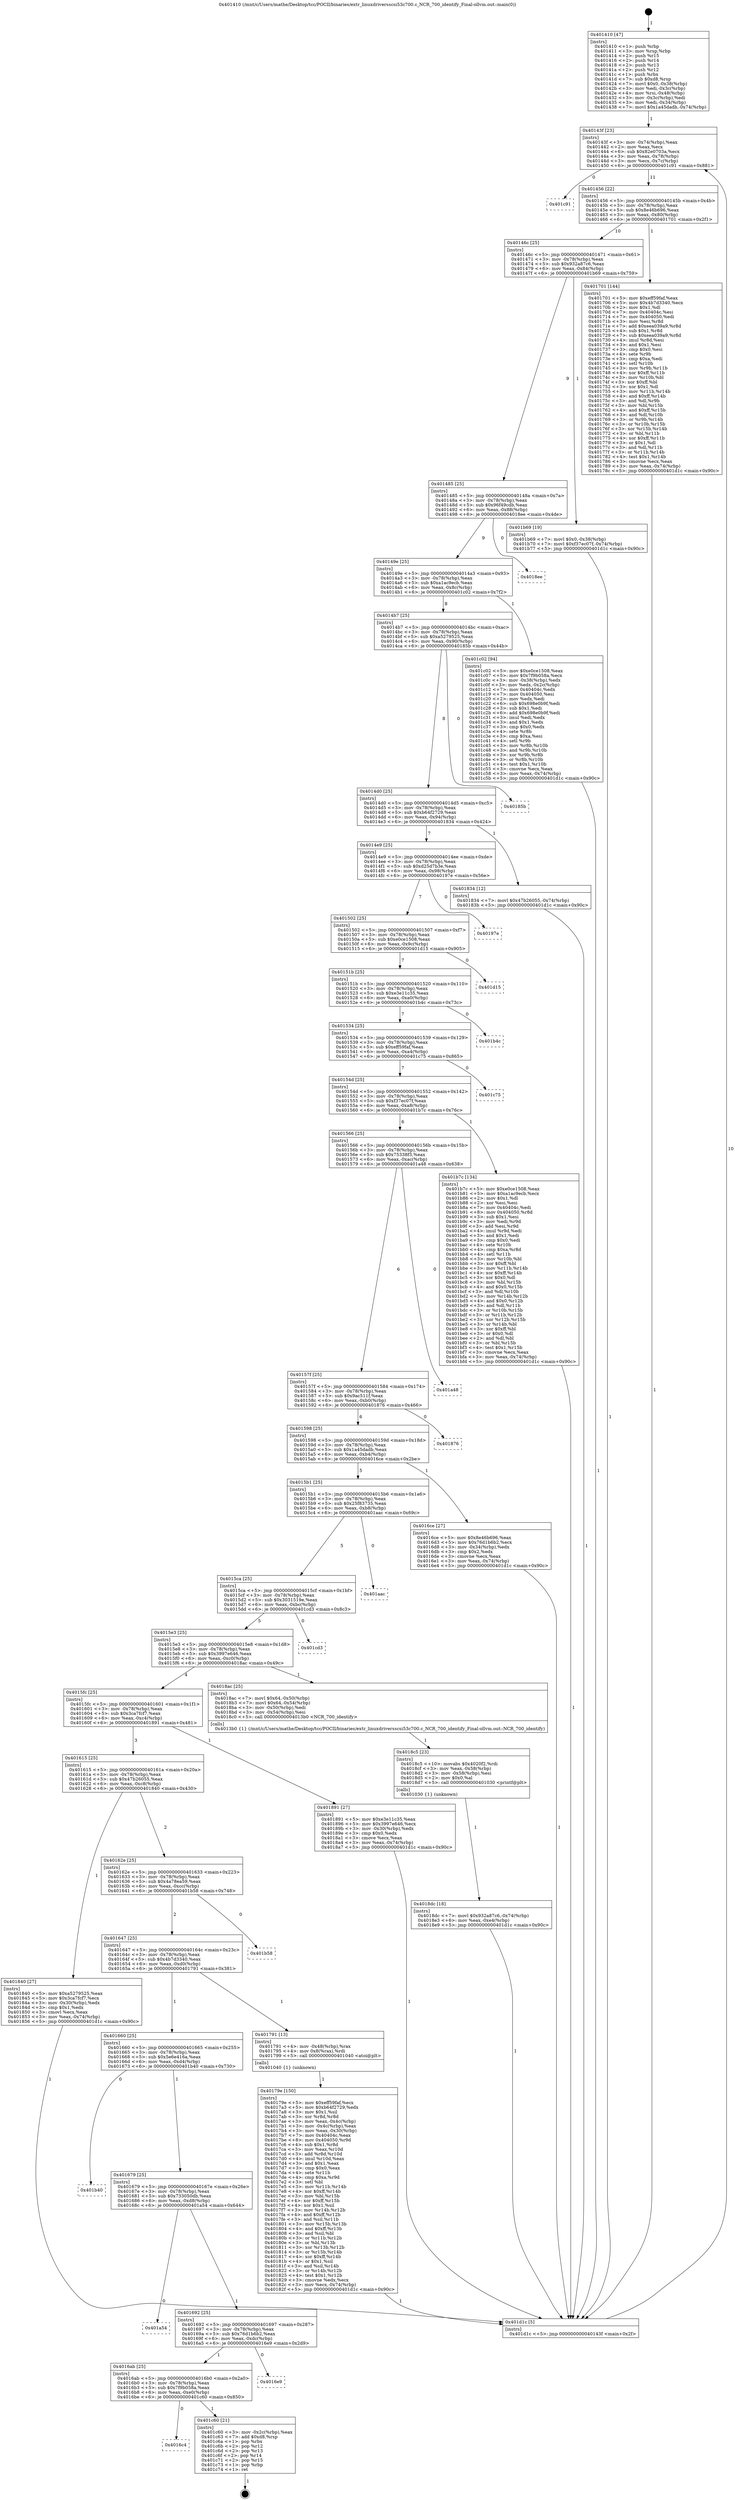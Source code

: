 digraph "0x401410" {
  label = "0x401410 (/mnt/c/Users/mathe/Desktop/tcc/POCII/binaries/extr_linuxdriversscsi53c700.c_NCR_700_identify_Final-ollvm.out::main(0))"
  labelloc = "t"
  node[shape=record]

  Entry [label="",width=0.3,height=0.3,shape=circle,fillcolor=black,style=filled]
  "0x40143f" [label="{
     0x40143f [23]\l
     | [instrs]\l
     &nbsp;&nbsp;0x40143f \<+3\>: mov -0x74(%rbp),%eax\l
     &nbsp;&nbsp;0x401442 \<+2\>: mov %eax,%ecx\l
     &nbsp;&nbsp;0x401444 \<+6\>: sub $0x82e0703a,%ecx\l
     &nbsp;&nbsp;0x40144a \<+3\>: mov %eax,-0x78(%rbp)\l
     &nbsp;&nbsp;0x40144d \<+3\>: mov %ecx,-0x7c(%rbp)\l
     &nbsp;&nbsp;0x401450 \<+6\>: je 0000000000401c91 \<main+0x881\>\l
  }"]
  "0x401c91" [label="{
     0x401c91\l
  }", style=dashed]
  "0x401456" [label="{
     0x401456 [22]\l
     | [instrs]\l
     &nbsp;&nbsp;0x401456 \<+5\>: jmp 000000000040145b \<main+0x4b\>\l
     &nbsp;&nbsp;0x40145b \<+3\>: mov -0x78(%rbp),%eax\l
     &nbsp;&nbsp;0x40145e \<+5\>: sub $0x8e46b696,%eax\l
     &nbsp;&nbsp;0x401463 \<+3\>: mov %eax,-0x80(%rbp)\l
     &nbsp;&nbsp;0x401466 \<+6\>: je 0000000000401701 \<main+0x2f1\>\l
  }"]
  Exit [label="",width=0.3,height=0.3,shape=circle,fillcolor=black,style=filled,peripheries=2]
  "0x401701" [label="{
     0x401701 [144]\l
     | [instrs]\l
     &nbsp;&nbsp;0x401701 \<+5\>: mov $0xeff59faf,%eax\l
     &nbsp;&nbsp;0x401706 \<+5\>: mov $0x4b7d3340,%ecx\l
     &nbsp;&nbsp;0x40170b \<+2\>: mov $0x1,%dl\l
     &nbsp;&nbsp;0x40170d \<+7\>: mov 0x40404c,%esi\l
     &nbsp;&nbsp;0x401714 \<+7\>: mov 0x404050,%edi\l
     &nbsp;&nbsp;0x40171b \<+3\>: mov %esi,%r8d\l
     &nbsp;&nbsp;0x40171e \<+7\>: add $0xeea039a9,%r8d\l
     &nbsp;&nbsp;0x401725 \<+4\>: sub $0x1,%r8d\l
     &nbsp;&nbsp;0x401729 \<+7\>: sub $0xeea039a9,%r8d\l
     &nbsp;&nbsp;0x401730 \<+4\>: imul %r8d,%esi\l
     &nbsp;&nbsp;0x401734 \<+3\>: and $0x1,%esi\l
     &nbsp;&nbsp;0x401737 \<+3\>: cmp $0x0,%esi\l
     &nbsp;&nbsp;0x40173a \<+4\>: sete %r9b\l
     &nbsp;&nbsp;0x40173e \<+3\>: cmp $0xa,%edi\l
     &nbsp;&nbsp;0x401741 \<+4\>: setl %r10b\l
     &nbsp;&nbsp;0x401745 \<+3\>: mov %r9b,%r11b\l
     &nbsp;&nbsp;0x401748 \<+4\>: xor $0xff,%r11b\l
     &nbsp;&nbsp;0x40174c \<+3\>: mov %r10b,%bl\l
     &nbsp;&nbsp;0x40174f \<+3\>: xor $0xff,%bl\l
     &nbsp;&nbsp;0x401752 \<+3\>: xor $0x1,%dl\l
     &nbsp;&nbsp;0x401755 \<+3\>: mov %r11b,%r14b\l
     &nbsp;&nbsp;0x401758 \<+4\>: and $0xff,%r14b\l
     &nbsp;&nbsp;0x40175c \<+3\>: and %dl,%r9b\l
     &nbsp;&nbsp;0x40175f \<+3\>: mov %bl,%r15b\l
     &nbsp;&nbsp;0x401762 \<+4\>: and $0xff,%r15b\l
     &nbsp;&nbsp;0x401766 \<+3\>: and %dl,%r10b\l
     &nbsp;&nbsp;0x401769 \<+3\>: or %r9b,%r14b\l
     &nbsp;&nbsp;0x40176c \<+3\>: or %r10b,%r15b\l
     &nbsp;&nbsp;0x40176f \<+3\>: xor %r15b,%r14b\l
     &nbsp;&nbsp;0x401772 \<+3\>: or %bl,%r11b\l
     &nbsp;&nbsp;0x401775 \<+4\>: xor $0xff,%r11b\l
     &nbsp;&nbsp;0x401779 \<+3\>: or $0x1,%dl\l
     &nbsp;&nbsp;0x40177c \<+3\>: and %dl,%r11b\l
     &nbsp;&nbsp;0x40177f \<+3\>: or %r11b,%r14b\l
     &nbsp;&nbsp;0x401782 \<+4\>: test $0x1,%r14b\l
     &nbsp;&nbsp;0x401786 \<+3\>: cmovne %ecx,%eax\l
     &nbsp;&nbsp;0x401789 \<+3\>: mov %eax,-0x74(%rbp)\l
     &nbsp;&nbsp;0x40178c \<+5\>: jmp 0000000000401d1c \<main+0x90c\>\l
  }"]
  "0x40146c" [label="{
     0x40146c [25]\l
     | [instrs]\l
     &nbsp;&nbsp;0x40146c \<+5\>: jmp 0000000000401471 \<main+0x61\>\l
     &nbsp;&nbsp;0x401471 \<+3\>: mov -0x78(%rbp),%eax\l
     &nbsp;&nbsp;0x401474 \<+5\>: sub $0x932a87c6,%eax\l
     &nbsp;&nbsp;0x401479 \<+6\>: mov %eax,-0x84(%rbp)\l
     &nbsp;&nbsp;0x40147f \<+6\>: je 0000000000401b69 \<main+0x759\>\l
  }"]
  "0x4016c4" [label="{
     0x4016c4\l
  }", style=dashed]
  "0x401b69" [label="{
     0x401b69 [19]\l
     | [instrs]\l
     &nbsp;&nbsp;0x401b69 \<+7\>: movl $0x0,-0x38(%rbp)\l
     &nbsp;&nbsp;0x401b70 \<+7\>: movl $0xf37ec07f,-0x74(%rbp)\l
     &nbsp;&nbsp;0x401b77 \<+5\>: jmp 0000000000401d1c \<main+0x90c\>\l
  }"]
  "0x401485" [label="{
     0x401485 [25]\l
     | [instrs]\l
     &nbsp;&nbsp;0x401485 \<+5\>: jmp 000000000040148a \<main+0x7a\>\l
     &nbsp;&nbsp;0x40148a \<+3\>: mov -0x78(%rbp),%eax\l
     &nbsp;&nbsp;0x40148d \<+5\>: sub $0x96f49cdb,%eax\l
     &nbsp;&nbsp;0x401492 \<+6\>: mov %eax,-0x88(%rbp)\l
     &nbsp;&nbsp;0x401498 \<+6\>: je 00000000004018ee \<main+0x4de\>\l
  }"]
  "0x401c60" [label="{
     0x401c60 [21]\l
     | [instrs]\l
     &nbsp;&nbsp;0x401c60 \<+3\>: mov -0x2c(%rbp),%eax\l
     &nbsp;&nbsp;0x401c63 \<+7\>: add $0xd8,%rsp\l
     &nbsp;&nbsp;0x401c6a \<+1\>: pop %rbx\l
     &nbsp;&nbsp;0x401c6b \<+2\>: pop %r12\l
     &nbsp;&nbsp;0x401c6d \<+2\>: pop %r13\l
     &nbsp;&nbsp;0x401c6f \<+2\>: pop %r14\l
     &nbsp;&nbsp;0x401c71 \<+2\>: pop %r15\l
     &nbsp;&nbsp;0x401c73 \<+1\>: pop %rbp\l
     &nbsp;&nbsp;0x401c74 \<+1\>: ret\l
  }"]
  "0x4018ee" [label="{
     0x4018ee\l
  }", style=dashed]
  "0x40149e" [label="{
     0x40149e [25]\l
     | [instrs]\l
     &nbsp;&nbsp;0x40149e \<+5\>: jmp 00000000004014a3 \<main+0x93\>\l
     &nbsp;&nbsp;0x4014a3 \<+3\>: mov -0x78(%rbp),%eax\l
     &nbsp;&nbsp;0x4014a6 \<+5\>: sub $0xa1ac9ecb,%eax\l
     &nbsp;&nbsp;0x4014ab \<+6\>: mov %eax,-0x8c(%rbp)\l
     &nbsp;&nbsp;0x4014b1 \<+6\>: je 0000000000401c02 \<main+0x7f2\>\l
  }"]
  "0x4016ab" [label="{
     0x4016ab [25]\l
     | [instrs]\l
     &nbsp;&nbsp;0x4016ab \<+5\>: jmp 00000000004016b0 \<main+0x2a0\>\l
     &nbsp;&nbsp;0x4016b0 \<+3\>: mov -0x78(%rbp),%eax\l
     &nbsp;&nbsp;0x4016b3 \<+5\>: sub $0x7f9b058a,%eax\l
     &nbsp;&nbsp;0x4016b8 \<+6\>: mov %eax,-0xe0(%rbp)\l
     &nbsp;&nbsp;0x4016be \<+6\>: je 0000000000401c60 \<main+0x850\>\l
  }"]
  "0x401c02" [label="{
     0x401c02 [94]\l
     | [instrs]\l
     &nbsp;&nbsp;0x401c02 \<+5\>: mov $0xe0ce1508,%eax\l
     &nbsp;&nbsp;0x401c07 \<+5\>: mov $0x7f9b058a,%ecx\l
     &nbsp;&nbsp;0x401c0c \<+3\>: mov -0x38(%rbp),%edx\l
     &nbsp;&nbsp;0x401c0f \<+3\>: mov %edx,-0x2c(%rbp)\l
     &nbsp;&nbsp;0x401c12 \<+7\>: mov 0x40404c,%edx\l
     &nbsp;&nbsp;0x401c19 \<+7\>: mov 0x404050,%esi\l
     &nbsp;&nbsp;0x401c20 \<+2\>: mov %edx,%edi\l
     &nbsp;&nbsp;0x401c22 \<+6\>: sub $0x698e0b9f,%edi\l
     &nbsp;&nbsp;0x401c28 \<+3\>: sub $0x1,%edi\l
     &nbsp;&nbsp;0x401c2b \<+6\>: add $0x698e0b9f,%edi\l
     &nbsp;&nbsp;0x401c31 \<+3\>: imul %edi,%edx\l
     &nbsp;&nbsp;0x401c34 \<+3\>: and $0x1,%edx\l
     &nbsp;&nbsp;0x401c37 \<+3\>: cmp $0x0,%edx\l
     &nbsp;&nbsp;0x401c3a \<+4\>: sete %r8b\l
     &nbsp;&nbsp;0x401c3e \<+3\>: cmp $0xa,%esi\l
     &nbsp;&nbsp;0x401c41 \<+4\>: setl %r9b\l
     &nbsp;&nbsp;0x401c45 \<+3\>: mov %r8b,%r10b\l
     &nbsp;&nbsp;0x401c48 \<+3\>: and %r9b,%r10b\l
     &nbsp;&nbsp;0x401c4b \<+3\>: xor %r9b,%r8b\l
     &nbsp;&nbsp;0x401c4e \<+3\>: or %r8b,%r10b\l
     &nbsp;&nbsp;0x401c51 \<+4\>: test $0x1,%r10b\l
     &nbsp;&nbsp;0x401c55 \<+3\>: cmovne %ecx,%eax\l
     &nbsp;&nbsp;0x401c58 \<+3\>: mov %eax,-0x74(%rbp)\l
     &nbsp;&nbsp;0x401c5b \<+5\>: jmp 0000000000401d1c \<main+0x90c\>\l
  }"]
  "0x4014b7" [label="{
     0x4014b7 [25]\l
     | [instrs]\l
     &nbsp;&nbsp;0x4014b7 \<+5\>: jmp 00000000004014bc \<main+0xac\>\l
     &nbsp;&nbsp;0x4014bc \<+3\>: mov -0x78(%rbp),%eax\l
     &nbsp;&nbsp;0x4014bf \<+5\>: sub $0xa5279525,%eax\l
     &nbsp;&nbsp;0x4014c4 \<+6\>: mov %eax,-0x90(%rbp)\l
     &nbsp;&nbsp;0x4014ca \<+6\>: je 000000000040185b \<main+0x44b\>\l
  }"]
  "0x4016e9" [label="{
     0x4016e9\l
  }", style=dashed]
  "0x40185b" [label="{
     0x40185b\l
  }", style=dashed]
  "0x4014d0" [label="{
     0x4014d0 [25]\l
     | [instrs]\l
     &nbsp;&nbsp;0x4014d0 \<+5\>: jmp 00000000004014d5 \<main+0xc5\>\l
     &nbsp;&nbsp;0x4014d5 \<+3\>: mov -0x78(%rbp),%eax\l
     &nbsp;&nbsp;0x4014d8 \<+5\>: sub $0xb64f2729,%eax\l
     &nbsp;&nbsp;0x4014dd \<+6\>: mov %eax,-0x94(%rbp)\l
     &nbsp;&nbsp;0x4014e3 \<+6\>: je 0000000000401834 \<main+0x424\>\l
  }"]
  "0x401692" [label="{
     0x401692 [25]\l
     | [instrs]\l
     &nbsp;&nbsp;0x401692 \<+5\>: jmp 0000000000401697 \<main+0x287\>\l
     &nbsp;&nbsp;0x401697 \<+3\>: mov -0x78(%rbp),%eax\l
     &nbsp;&nbsp;0x40169a \<+5\>: sub $0x76d1b6b2,%eax\l
     &nbsp;&nbsp;0x40169f \<+6\>: mov %eax,-0xdc(%rbp)\l
     &nbsp;&nbsp;0x4016a5 \<+6\>: je 00000000004016e9 \<main+0x2d9\>\l
  }"]
  "0x401834" [label="{
     0x401834 [12]\l
     | [instrs]\l
     &nbsp;&nbsp;0x401834 \<+7\>: movl $0x47b26055,-0x74(%rbp)\l
     &nbsp;&nbsp;0x40183b \<+5\>: jmp 0000000000401d1c \<main+0x90c\>\l
  }"]
  "0x4014e9" [label="{
     0x4014e9 [25]\l
     | [instrs]\l
     &nbsp;&nbsp;0x4014e9 \<+5\>: jmp 00000000004014ee \<main+0xde\>\l
     &nbsp;&nbsp;0x4014ee \<+3\>: mov -0x78(%rbp),%eax\l
     &nbsp;&nbsp;0x4014f1 \<+5\>: sub $0xd25d7b3e,%eax\l
     &nbsp;&nbsp;0x4014f6 \<+6\>: mov %eax,-0x98(%rbp)\l
     &nbsp;&nbsp;0x4014fc \<+6\>: je 000000000040197e \<main+0x56e\>\l
  }"]
  "0x401a54" [label="{
     0x401a54\l
  }", style=dashed]
  "0x40197e" [label="{
     0x40197e\l
  }", style=dashed]
  "0x401502" [label="{
     0x401502 [25]\l
     | [instrs]\l
     &nbsp;&nbsp;0x401502 \<+5\>: jmp 0000000000401507 \<main+0xf7\>\l
     &nbsp;&nbsp;0x401507 \<+3\>: mov -0x78(%rbp),%eax\l
     &nbsp;&nbsp;0x40150a \<+5\>: sub $0xe0ce1508,%eax\l
     &nbsp;&nbsp;0x40150f \<+6\>: mov %eax,-0x9c(%rbp)\l
     &nbsp;&nbsp;0x401515 \<+6\>: je 0000000000401d15 \<main+0x905\>\l
  }"]
  "0x401679" [label="{
     0x401679 [25]\l
     | [instrs]\l
     &nbsp;&nbsp;0x401679 \<+5\>: jmp 000000000040167e \<main+0x26e\>\l
     &nbsp;&nbsp;0x40167e \<+3\>: mov -0x78(%rbp),%eax\l
     &nbsp;&nbsp;0x401681 \<+5\>: sub $0x733050db,%eax\l
     &nbsp;&nbsp;0x401686 \<+6\>: mov %eax,-0xd8(%rbp)\l
     &nbsp;&nbsp;0x40168c \<+6\>: je 0000000000401a54 \<main+0x644\>\l
  }"]
  "0x401d15" [label="{
     0x401d15\l
  }", style=dashed]
  "0x40151b" [label="{
     0x40151b [25]\l
     | [instrs]\l
     &nbsp;&nbsp;0x40151b \<+5\>: jmp 0000000000401520 \<main+0x110\>\l
     &nbsp;&nbsp;0x401520 \<+3\>: mov -0x78(%rbp),%eax\l
     &nbsp;&nbsp;0x401523 \<+5\>: sub $0xe3e11c35,%eax\l
     &nbsp;&nbsp;0x401528 \<+6\>: mov %eax,-0xa0(%rbp)\l
     &nbsp;&nbsp;0x40152e \<+6\>: je 0000000000401b4c \<main+0x73c\>\l
  }"]
  "0x401b40" [label="{
     0x401b40\l
  }", style=dashed]
  "0x401b4c" [label="{
     0x401b4c\l
  }", style=dashed]
  "0x401534" [label="{
     0x401534 [25]\l
     | [instrs]\l
     &nbsp;&nbsp;0x401534 \<+5\>: jmp 0000000000401539 \<main+0x129\>\l
     &nbsp;&nbsp;0x401539 \<+3\>: mov -0x78(%rbp),%eax\l
     &nbsp;&nbsp;0x40153c \<+5\>: sub $0xeff59faf,%eax\l
     &nbsp;&nbsp;0x401541 \<+6\>: mov %eax,-0xa4(%rbp)\l
     &nbsp;&nbsp;0x401547 \<+6\>: je 0000000000401c75 \<main+0x865\>\l
  }"]
  "0x4018dc" [label="{
     0x4018dc [18]\l
     | [instrs]\l
     &nbsp;&nbsp;0x4018dc \<+7\>: movl $0x932a87c6,-0x74(%rbp)\l
     &nbsp;&nbsp;0x4018e3 \<+6\>: mov %eax,-0xe4(%rbp)\l
     &nbsp;&nbsp;0x4018e9 \<+5\>: jmp 0000000000401d1c \<main+0x90c\>\l
  }"]
  "0x401c75" [label="{
     0x401c75\l
  }", style=dashed]
  "0x40154d" [label="{
     0x40154d [25]\l
     | [instrs]\l
     &nbsp;&nbsp;0x40154d \<+5\>: jmp 0000000000401552 \<main+0x142\>\l
     &nbsp;&nbsp;0x401552 \<+3\>: mov -0x78(%rbp),%eax\l
     &nbsp;&nbsp;0x401555 \<+5\>: sub $0xf37ec07f,%eax\l
     &nbsp;&nbsp;0x40155a \<+6\>: mov %eax,-0xa8(%rbp)\l
     &nbsp;&nbsp;0x401560 \<+6\>: je 0000000000401b7c \<main+0x76c\>\l
  }"]
  "0x4018c5" [label="{
     0x4018c5 [23]\l
     | [instrs]\l
     &nbsp;&nbsp;0x4018c5 \<+10\>: movabs $0x4020f2,%rdi\l
     &nbsp;&nbsp;0x4018cf \<+3\>: mov %eax,-0x58(%rbp)\l
     &nbsp;&nbsp;0x4018d2 \<+3\>: mov -0x58(%rbp),%esi\l
     &nbsp;&nbsp;0x4018d5 \<+2\>: mov $0x0,%al\l
     &nbsp;&nbsp;0x4018d7 \<+5\>: call 0000000000401030 \<printf@plt\>\l
     | [calls]\l
     &nbsp;&nbsp;0x401030 \{1\} (unknown)\l
  }"]
  "0x401b7c" [label="{
     0x401b7c [134]\l
     | [instrs]\l
     &nbsp;&nbsp;0x401b7c \<+5\>: mov $0xe0ce1508,%eax\l
     &nbsp;&nbsp;0x401b81 \<+5\>: mov $0xa1ac9ecb,%ecx\l
     &nbsp;&nbsp;0x401b86 \<+2\>: mov $0x1,%dl\l
     &nbsp;&nbsp;0x401b88 \<+2\>: xor %esi,%esi\l
     &nbsp;&nbsp;0x401b8a \<+7\>: mov 0x40404c,%edi\l
     &nbsp;&nbsp;0x401b91 \<+8\>: mov 0x404050,%r8d\l
     &nbsp;&nbsp;0x401b99 \<+3\>: sub $0x1,%esi\l
     &nbsp;&nbsp;0x401b9c \<+3\>: mov %edi,%r9d\l
     &nbsp;&nbsp;0x401b9f \<+3\>: add %esi,%r9d\l
     &nbsp;&nbsp;0x401ba2 \<+4\>: imul %r9d,%edi\l
     &nbsp;&nbsp;0x401ba6 \<+3\>: and $0x1,%edi\l
     &nbsp;&nbsp;0x401ba9 \<+3\>: cmp $0x0,%edi\l
     &nbsp;&nbsp;0x401bac \<+4\>: sete %r10b\l
     &nbsp;&nbsp;0x401bb0 \<+4\>: cmp $0xa,%r8d\l
     &nbsp;&nbsp;0x401bb4 \<+4\>: setl %r11b\l
     &nbsp;&nbsp;0x401bb8 \<+3\>: mov %r10b,%bl\l
     &nbsp;&nbsp;0x401bbb \<+3\>: xor $0xff,%bl\l
     &nbsp;&nbsp;0x401bbe \<+3\>: mov %r11b,%r14b\l
     &nbsp;&nbsp;0x401bc1 \<+4\>: xor $0xff,%r14b\l
     &nbsp;&nbsp;0x401bc5 \<+3\>: xor $0x0,%dl\l
     &nbsp;&nbsp;0x401bc8 \<+3\>: mov %bl,%r15b\l
     &nbsp;&nbsp;0x401bcb \<+4\>: and $0x0,%r15b\l
     &nbsp;&nbsp;0x401bcf \<+3\>: and %dl,%r10b\l
     &nbsp;&nbsp;0x401bd2 \<+3\>: mov %r14b,%r12b\l
     &nbsp;&nbsp;0x401bd5 \<+4\>: and $0x0,%r12b\l
     &nbsp;&nbsp;0x401bd9 \<+3\>: and %dl,%r11b\l
     &nbsp;&nbsp;0x401bdc \<+3\>: or %r10b,%r15b\l
     &nbsp;&nbsp;0x401bdf \<+3\>: or %r11b,%r12b\l
     &nbsp;&nbsp;0x401be2 \<+3\>: xor %r12b,%r15b\l
     &nbsp;&nbsp;0x401be5 \<+3\>: or %r14b,%bl\l
     &nbsp;&nbsp;0x401be8 \<+3\>: xor $0xff,%bl\l
     &nbsp;&nbsp;0x401beb \<+3\>: or $0x0,%dl\l
     &nbsp;&nbsp;0x401bee \<+2\>: and %dl,%bl\l
     &nbsp;&nbsp;0x401bf0 \<+3\>: or %bl,%r15b\l
     &nbsp;&nbsp;0x401bf3 \<+4\>: test $0x1,%r15b\l
     &nbsp;&nbsp;0x401bf7 \<+3\>: cmovne %ecx,%eax\l
     &nbsp;&nbsp;0x401bfa \<+3\>: mov %eax,-0x74(%rbp)\l
     &nbsp;&nbsp;0x401bfd \<+5\>: jmp 0000000000401d1c \<main+0x90c\>\l
  }"]
  "0x401566" [label="{
     0x401566 [25]\l
     | [instrs]\l
     &nbsp;&nbsp;0x401566 \<+5\>: jmp 000000000040156b \<main+0x15b\>\l
     &nbsp;&nbsp;0x40156b \<+3\>: mov -0x78(%rbp),%eax\l
     &nbsp;&nbsp;0x40156e \<+5\>: sub $0x75338f3,%eax\l
     &nbsp;&nbsp;0x401573 \<+6\>: mov %eax,-0xac(%rbp)\l
     &nbsp;&nbsp;0x401579 \<+6\>: je 0000000000401a48 \<main+0x638\>\l
  }"]
  "0x40179e" [label="{
     0x40179e [150]\l
     | [instrs]\l
     &nbsp;&nbsp;0x40179e \<+5\>: mov $0xeff59faf,%ecx\l
     &nbsp;&nbsp;0x4017a3 \<+5\>: mov $0xb64f2729,%edx\l
     &nbsp;&nbsp;0x4017a8 \<+3\>: mov $0x1,%sil\l
     &nbsp;&nbsp;0x4017ab \<+3\>: xor %r8d,%r8d\l
     &nbsp;&nbsp;0x4017ae \<+3\>: mov %eax,-0x4c(%rbp)\l
     &nbsp;&nbsp;0x4017b1 \<+3\>: mov -0x4c(%rbp),%eax\l
     &nbsp;&nbsp;0x4017b4 \<+3\>: mov %eax,-0x30(%rbp)\l
     &nbsp;&nbsp;0x4017b7 \<+7\>: mov 0x40404c,%eax\l
     &nbsp;&nbsp;0x4017be \<+8\>: mov 0x404050,%r9d\l
     &nbsp;&nbsp;0x4017c6 \<+4\>: sub $0x1,%r8d\l
     &nbsp;&nbsp;0x4017ca \<+3\>: mov %eax,%r10d\l
     &nbsp;&nbsp;0x4017cd \<+3\>: add %r8d,%r10d\l
     &nbsp;&nbsp;0x4017d0 \<+4\>: imul %r10d,%eax\l
     &nbsp;&nbsp;0x4017d4 \<+3\>: and $0x1,%eax\l
     &nbsp;&nbsp;0x4017d7 \<+3\>: cmp $0x0,%eax\l
     &nbsp;&nbsp;0x4017da \<+4\>: sete %r11b\l
     &nbsp;&nbsp;0x4017de \<+4\>: cmp $0xa,%r9d\l
     &nbsp;&nbsp;0x4017e2 \<+3\>: setl %bl\l
     &nbsp;&nbsp;0x4017e5 \<+3\>: mov %r11b,%r14b\l
     &nbsp;&nbsp;0x4017e8 \<+4\>: xor $0xff,%r14b\l
     &nbsp;&nbsp;0x4017ec \<+3\>: mov %bl,%r15b\l
     &nbsp;&nbsp;0x4017ef \<+4\>: xor $0xff,%r15b\l
     &nbsp;&nbsp;0x4017f3 \<+4\>: xor $0x1,%sil\l
     &nbsp;&nbsp;0x4017f7 \<+3\>: mov %r14b,%r12b\l
     &nbsp;&nbsp;0x4017fa \<+4\>: and $0xff,%r12b\l
     &nbsp;&nbsp;0x4017fe \<+3\>: and %sil,%r11b\l
     &nbsp;&nbsp;0x401801 \<+3\>: mov %r15b,%r13b\l
     &nbsp;&nbsp;0x401804 \<+4\>: and $0xff,%r13b\l
     &nbsp;&nbsp;0x401808 \<+3\>: and %sil,%bl\l
     &nbsp;&nbsp;0x40180b \<+3\>: or %r11b,%r12b\l
     &nbsp;&nbsp;0x40180e \<+3\>: or %bl,%r13b\l
     &nbsp;&nbsp;0x401811 \<+3\>: xor %r13b,%r12b\l
     &nbsp;&nbsp;0x401814 \<+3\>: or %r15b,%r14b\l
     &nbsp;&nbsp;0x401817 \<+4\>: xor $0xff,%r14b\l
     &nbsp;&nbsp;0x40181b \<+4\>: or $0x1,%sil\l
     &nbsp;&nbsp;0x40181f \<+3\>: and %sil,%r14b\l
     &nbsp;&nbsp;0x401822 \<+3\>: or %r14b,%r12b\l
     &nbsp;&nbsp;0x401825 \<+4\>: test $0x1,%r12b\l
     &nbsp;&nbsp;0x401829 \<+3\>: cmovne %edx,%ecx\l
     &nbsp;&nbsp;0x40182c \<+3\>: mov %ecx,-0x74(%rbp)\l
     &nbsp;&nbsp;0x40182f \<+5\>: jmp 0000000000401d1c \<main+0x90c\>\l
  }"]
  "0x401a48" [label="{
     0x401a48\l
  }", style=dashed]
  "0x40157f" [label="{
     0x40157f [25]\l
     | [instrs]\l
     &nbsp;&nbsp;0x40157f \<+5\>: jmp 0000000000401584 \<main+0x174\>\l
     &nbsp;&nbsp;0x401584 \<+3\>: mov -0x78(%rbp),%eax\l
     &nbsp;&nbsp;0x401587 \<+5\>: sub $0x9ac511f,%eax\l
     &nbsp;&nbsp;0x40158c \<+6\>: mov %eax,-0xb0(%rbp)\l
     &nbsp;&nbsp;0x401592 \<+6\>: je 0000000000401876 \<main+0x466\>\l
  }"]
  "0x401660" [label="{
     0x401660 [25]\l
     | [instrs]\l
     &nbsp;&nbsp;0x401660 \<+5\>: jmp 0000000000401665 \<main+0x255\>\l
     &nbsp;&nbsp;0x401665 \<+3\>: mov -0x78(%rbp),%eax\l
     &nbsp;&nbsp;0x401668 \<+5\>: sub $0x5e6e416a,%eax\l
     &nbsp;&nbsp;0x40166d \<+6\>: mov %eax,-0xd4(%rbp)\l
     &nbsp;&nbsp;0x401673 \<+6\>: je 0000000000401b40 \<main+0x730\>\l
  }"]
  "0x401876" [label="{
     0x401876\l
  }", style=dashed]
  "0x401598" [label="{
     0x401598 [25]\l
     | [instrs]\l
     &nbsp;&nbsp;0x401598 \<+5\>: jmp 000000000040159d \<main+0x18d\>\l
     &nbsp;&nbsp;0x40159d \<+3\>: mov -0x78(%rbp),%eax\l
     &nbsp;&nbsp;0x4015a0 \<+5\>: sub $0x1a45dadb,%eax\l
     &nbsp;&nbsp;0x4015a5 \<+6\>: mov %eax,-0xb4(%rbp)\l
     &nbsp;&nbsp;0x4015ab \<+6\>: je 00000000004016ce \<main+0x2be\>\l
  }"]
  "0x401791" [label="{
     0x401791 [13]\l
     | [instrs]\l
     &nbsp;&nbsp;0x401791 \<+4\>: mov -0x48(%rbp),%rax\l
     &nbsp;&nbsp;0x401795 \<+4\>: mov 0x8(%rax),%rdi\l
     &nbsp;&nbsp;0x401799 \<+5\>: call 0000000000401040 \<atoi@plt\>\l
     | [calls]\l
     &nbsp;&nbsp;0x401040 \{1\} (unknown)\l
  }"]
  "0x4016ce" [label="{
     0x4016ce [27]\l
     | [instrs]\l
     &nbsp;&nbsp;0x4016ce \<+5\>: mov $0x8e46b696,%eax\l
     &nbsp;&nbsp;0x4016d3 \<+5\>: mov $0x76d1b6b2,%ecx\l
     &nbsp;&nbsp;0x4016d8 \<+3\>: mov -0x34(%rbp),%edx\l
     &nbsp;&nbsp;0x4016db \<+3\>: cmp $0x2,%edx\l
     &nbsp;&nbsp;0x4016de \<+3\>: cmovne %ecx,%eax\l
     &nbsp;&nbsp;0x4016e1 \<+3\>: mov %eax,-0x74(%rbp)\l
     &nbsp;&nbsp;0x4016e4 \<+5\>: jmp 0000000000401d1c \<main+0x90c\>\l
  }"]
  "0x4015b1" [label="{
     0x4015b1 [25]\l
     | [instrs]\l
     &nbsp;&nbsp;0x4015b1 \<+5\>: jmp 00000000004015b6 \<main+0x1a6\>\l
     &nbsp;&nbsp;0x4015b6 \<+3\>: mov -0x78(%rbp),%eax\l
     &nbsp;&nbsp;0x4015b9 \<+5\>: sub $0x25f83735,%eax\l
     &nbsp;&nbsp;0x4015be \<+6\>: mov %eax,-0xb8(%rbp)\l
     &nbsp;&nbsp;0x4015c4 \<+6\>: je 0000000000401aac \<main+0x69c\>\l
  }"]
  "0x401d1c" [label="{
     0x401d1c [5]\l
     | [instrs]\l
     &nbsp;&nbsp;0x401d1c \<+5\>: jmp 000000000040143f \<main+0x2f\>\l
  }"]
  "0x401410" [label="{
     0x401410 [47]\l
     | [instrs]\l
     &nbsp;&nbsp;0x401410 \<+1\>: push %rbp\l
     &nbsp;&nbsp;0x401411 \<+3\>: mov %rsp,%rbp\l
     &nbsp;&nbsp;0x401414 \<+2\>: push %r15\l
     &nbsp;&nbsp;0x401416 \<+2\>: push %r14\l
     &nbsp;&nbsp;0x401418 \<+2\>: push %r13\l
     &nbsp;&nbsp;0x40141a \<+2\>: push %r12\l
     &nbsp;&nbsp;0x40141c \<+1\>: push %rbx\l
     &nbsp;&nbsp;0x40141d \<+7\>: sub $0xd8,%rsp\l
     &nbsp;&nbsp;0x401424 \<+7\>: movl $0x0,-0x38(%rbp)\l
     &nbsp;&nbsp;0x40142b \<+3\>: mov %edi,-0x3c(%rbp)\l
     &nbsp;&nbsp;0x40142e \<+4\>: mov %rsi,-0x48(%rbp)\l
     &nbsp;&nbsp;0x401432 \<+3\>: mov -0x3c(%rbp),%edi\l
     &nbsp;&nbsp;0x401435 \<+3\>: mov %edi,-0x34(%rbp)\l
     &nbsp;&nbsp;0x401438 \<+7\>: movl $0x1a45dadb,-0x74(%rbp)\l
  }"]
  "0x401647" [label="{
     0x401647 [25]\l
     | [instrs]\l
     &nbsp;&nbsp;0x401647 \<+5\>: jmp 000000000040164c \<main+0x23c\>\l
     &nbsp;&nbsp;0x40164c \<+3\>: mov -0x78(%rbp),%eax\l
     &nbsp;&nbsp;0x40164f \<+5\>: sub $0x4b7d3340,%eax\l
     &nbsp;&nbsp;0x401654 \<+6\>: mov %eax,-0xd0(%rbp)\l
     &nbsp;&nbsp;0x40165a \<+6\>: je 0000000000401791 \<main+0x381\>\l
  }"]
  "0x401aac" [label="{
     0x401aac\l
  }", style=dashed]
  "0x4015ca" [label="{
     0x4015ca [25]\l
     | [instrs]\l
     &nbsp;&nbsp;0x4015ca \<+5\>: jmp 00000000004015cf \<main+0x1bf\>\l
     &nbsp;&nbsp;0x4015cf \<+3\>: mov -0x78(%rbp),%eax\l
     &nbsp;&nbsp;0x4015d2 \<+5\>: sub $0x3031519e,%eax\l
     &nbsp;&nbsp;0x4015d7 \<+6\>: mov %eax,-0xbc(%rbp)\l
     &nbsp;&nbsp;0x4015dd \<+6\>: je 0000000000401cd3 \<main+0x8c3\>\l
  }"]
  "0x401b58" [label="{
     0x401b58\l
  }", style=dashed]
  "0x401cd3" [label="{
     0x401cd3\l
  }", style=dashed]
  "0x4015e3" [label="{
     0x4015e3 [25]\l
     | [instrs]\l
     &nbsp;&nbsp;0x4015e3 \<+5\>: jmp 00000000004015e8 \<main+0x1d8\>\l
     &nbsp;&nbsp;0x4015e8 \<+3\>: mov -0x78(%rbp),%eax\l
     &nbsp;&nbsp;0x4015eb \<+5\>: sub $0x3997e646,%eax\l
     &nbsp;&nbsp;0x4015f0 \<+6\>: mov %eax,-0xc0(%rbp)\l
     &nbsp;&nbsp;0x4015f6 \<+6\>: je 00000000004018ac \<main+0x49c\>\l
  }"]
  "0x40162e" [label="{
     0x40162e [25]\l
     | [instrs]\l
     &nbsp;&nbsp;0x40162e \<+5\>: jmp 0000000000401633 \<main+0x223\>\l
     &nbsp;&nbsp;0x401633 \<+3\>: mov -0x78(%rbp),%eax\l
     &nbsp;&nbsp;0x401636 \<+5\>: sub $0x4a78ea59,%eax\l
     &nbsp;&nbsp;0x40163b \<+6\>: mov %eax,-0xcc(%rbp)\l
     &nbsp;&nbsp;0x401641 \<+6\>: je 0000000000401b58 \<main+0x748\>\l
  }"]
  "0x4018ac" [label="{
     0x4018ac [25]\l
     | [instrs]\l
     &nbsp;&nbsp;0x4018ac \<+7\>: movl $0x64,-0x50(%rbp)\l
     &nbsp;&nbsp;0x4018b3 \<+7\>: movl $0x64,-0x54(%rbp)\l
     &nbsp;&nbsp;0x4018ba \<+3\>: mov -0x50(%rbp),%edi\l
     &nbsp;&nbsp;0x4018bd \<+3\>: mov -0x54(%rbp),%esi\l
     &nbsp;&nbsp;0x4018c0 \<+5\>: call 00000000004013b0 \<NCR_700_identify\>\l
     | [calls]\l
     &nbsp;&nbsp;0x4013b0 \{1\} (/mnt/c/Users/mathe/Desktop/tcc/POCII/binaries/extr_linuxdriversscsi53c700.c_NCR_700_identify_Final-ollvm.out::NCR_700_identify)\l
  }"]
  "0x4015fc" [label="{
     0x4015fc [25]\l
     | [instrs]\l
     &nbsp;&nbsp;0x4015fc \<+5\>: jmp 0000000000401601 \<main+0x1f1\>\l
     &nbsp;&nbsp;0x401601 \<+3\>: mov -0x78(%rbp),%eax\l
     &nbsp;&nbsp;0x401604 \<+5\>: sub $0x3ca7fcf7,%eax\l
     &nbsp;&nbsp;0x401609 \<+6\>: mov %eax,-0xc4(%rbp)\l
     &nbsp;&nbsp;0x40160f \<+6\>: je 0000000000401891 \<main+0x481\>\l
  }"]
  "0x401840" [label="{
     0x401840 [27]\l
     | [instrs]\l
     &nbsp;&nbsp;0x401840 \<+5\>: mov $0xa5279525,%eax\l
     &nbsp;&nbsp;0x401845 \<+5\>: mov $0x3ca7fcf7,%ecx\l
     &nbsp;&nbsp;0x40184a \<+3\>: mov -0x30(%rbp),%edx\l
     &nbsp;&nbsp;0x40184d \<+3\>: cmp $0x1,%edx\l
     &nbsp;&nbsp;0x401850 \<+3\>: cmovl %ecx,%eax\l
     &nbsp;&nbsp;0x401853 \<+3\>: mov %eax,-0x74(%rbp)\l
     &nbsp;&nbsp;0x401856 \<+5\>: jmp 0000000000401d1c \<main+0x90c\>\l
  }"]
  "0x401891" [label="{
     0x401891 [27]\l
     | [instrs]\l
     &nbsp;&nbsp;0x401891 \<+5\>: mov $0xe3e11c35,%eax\l
     &nbsp;&nbsp;0x401896 \<+5\>: mov $0x3997e646,%ecx\l
     &nbsp;&nbsp;0x40189b \<+3\>: mov -0x30(%rbp),%edx\l
     &nbsp;&nbsp;0x40189e \<+3\>: cmp $0x0,%edx\l
     &nbsp;&nbsp;0x4018a1 \<+3\>: cmove %ecx,%eax\l
     &nbsp;&nbsp;0x4018a4 \<+3\>: mov %eax,-0x74(%rbp)\l
     &nbsp;&nbsp;0x4018a7 \<+5\>: jmp 0000000000401d1c \<main+0x90c\>\l
  }"]
  "0x401615" [label="{
     0x401615 [25]\l
     | [instrs]\l
     &nbsp;&nbsp;0x401615 \<+5\>: jmp 000000000040161a \<main+0x20a\>\l
     &nbsp;&nbsp;0x40161a \<+3\>: mov -0x78(%rbp),%eax\l
     &nbsp;&nbsp;0x40161d \<+5\>: sub $0x47b26055,%eax\l
     &nbsp;&nbsp;0x401622 \<+6\>: mov %eax,-0xc8(%rbp)\l
     &nbsp;&nbsp;0x401628 \<+6\>: je 0000000000401840 \<main+0x430\>\l
  }"]
  Entry -> "0x401410" [label=" 1"]
  "0x40143f" -> "0x401c91" [label=" 0"]
  "0x40143f" -> "0x401456" [label=" 11"]
  "0x401c60" -> Exit [label=" 1"]
  "0x401456" -> "0x401701" [label=" 1"]
  "0x401456" -> "0x40146c" [label=" 10"]
  "0x4016ab" -> "0x4016c4" [label=" 0"]
  "0x40146c" -> "0x401b69" [label=" 1"]
  "0x40146c" -> "0x401485" [label=" 9"]
  "0x4016ab" -> "0x401c60" [label=" 1"]
  "0x401485" -> "0x4018ee" [label=" 0"]
  "0x401485" -> "0x40149e" [label=" 9"]
  "0x401692" -> "0x4016ab" [label=" 1"]
  "0x40149e" -> "0x401c02" [label=" 1"]
  "0x40149e" -> "0x4014b7" [label=" 8"]
  "0x401692" -> "0x4016e9" [label=" 0"]
  "0x4014b7" -> "0x40185b" [label=" 0"]
  "0x4014b7" -> "0x4014d0" [label=" 8"]
  "0x401679" -> "0x401692" [label=" 1"]
  "0x4014d0" -> "0x401834" [label=" 1"]
  "0x4014d0" -> "0x4014e9" [label=" 7"]
  "0x401679" -> "0x401a54" [label=" 0"]
  "0x4014e9" -> "0x40197e" [label=" 0"]
  "0x4014e9" -> "0x401502" [label=" 7"]
  "0x401660" -> "0x401679" [label=" 1"]
  "0x401502" -> "0x401d15" [label=" 0"]
  "0x401502" -> "0x40151b" [label=" 7"]
  "0x401660" -> "0x401b40" [label=" 0"]
  "0x40151b" -> "0x401b4c" [label=" 0"]
  "0x40151b" -> "0x401534" [label=" 7"]
  "0x401c02" -> "0x401d1c" [label=" 1"]
  "0x401534" -> "0x401c75" [label=" 0"]
  "0x401534" -> "0x40154d" [label=" 7"]
  "0x401b7c" -> "0x401d1c" [label=" 1"]
  "0x40154d" -> "0x401b7c" [label=" 1"]
  "0x40154d" -> "0x401566" [label=" 6"]
  "0x401b69" -> "0x401d1c" [label=" 1"]
  "0x401566" -> "0x401a48" [label=" 0"]
  "0x401566" -> "0x40157f" [label=" 6"]
  "0x4018dc" -> "0x401d1c" [label=" 1"]
  "0x40157f" -> "0x401876" [label=" 0"]
  "0x40157f" -> "0x401598" [label=" 6"]
  "0x4018c5" -> "0x4018dc" [label=" 1"]
  "0x401598" -> "0x4016ce" [label=" 1"]
  "0x401598" -> "0x4015b1" [label=" 5"]
  "0x4016ce" -> "0x401d1c" [label=" 1"]
  "0x401410" -> "0x40143f" [label=" 1"]
  "0x401d1c" -> "0x40143f" [label=" 10"]
  "0x401701" -> "0x401d1c" [label=" 1"]
  "0x4018ac" -> "0x4018c5" [label=" 1"]
  "0x4015b1" -> "0x401aac" [label=" 0"]
  "0x4015b1" -> "0x4015ca" [label=" 5"]
  "0x401840" -> "0x401d1c" [label=" 1"]
  "0x4015ca" -> "0x401cd3" [label=" 0"]
  "0x4015ca" -> "0x4015e3" [label=" 5"]
  "0x401834" -> "0x401d1c" [label=" 1"]
  "0x4015e3" -> "0x4018ac" [label=" 1"]
  "0x4015e3" -> "0x4015fc" [label=" 4"]
  "0x401791" -> "0x40179e" [label=" 1"]
  "0x4015fc" -> "0x401891" [label=" 1"]
  "0x4015fc" -> "0x401615" [label=" 3"]
  "0x401647" -> "0x401660" [label=" 1"]
  "0x401615" -> "0x401840" [label=" 1"]
  "0x401615" -> "0x40162e" [label=" 2"]
  "0x40179e" -> "0x401d1c" [label=" 1"]
  "0x40162e" -> "0x401b58" [label=" 0"]
  "0x40162e" -> "0x401647" [label=" 2"]
  "0x401891" -> "0x401d1c" [label=" 1"]
  "0x401647" -> "0x401791" [label=" 1"]
}
